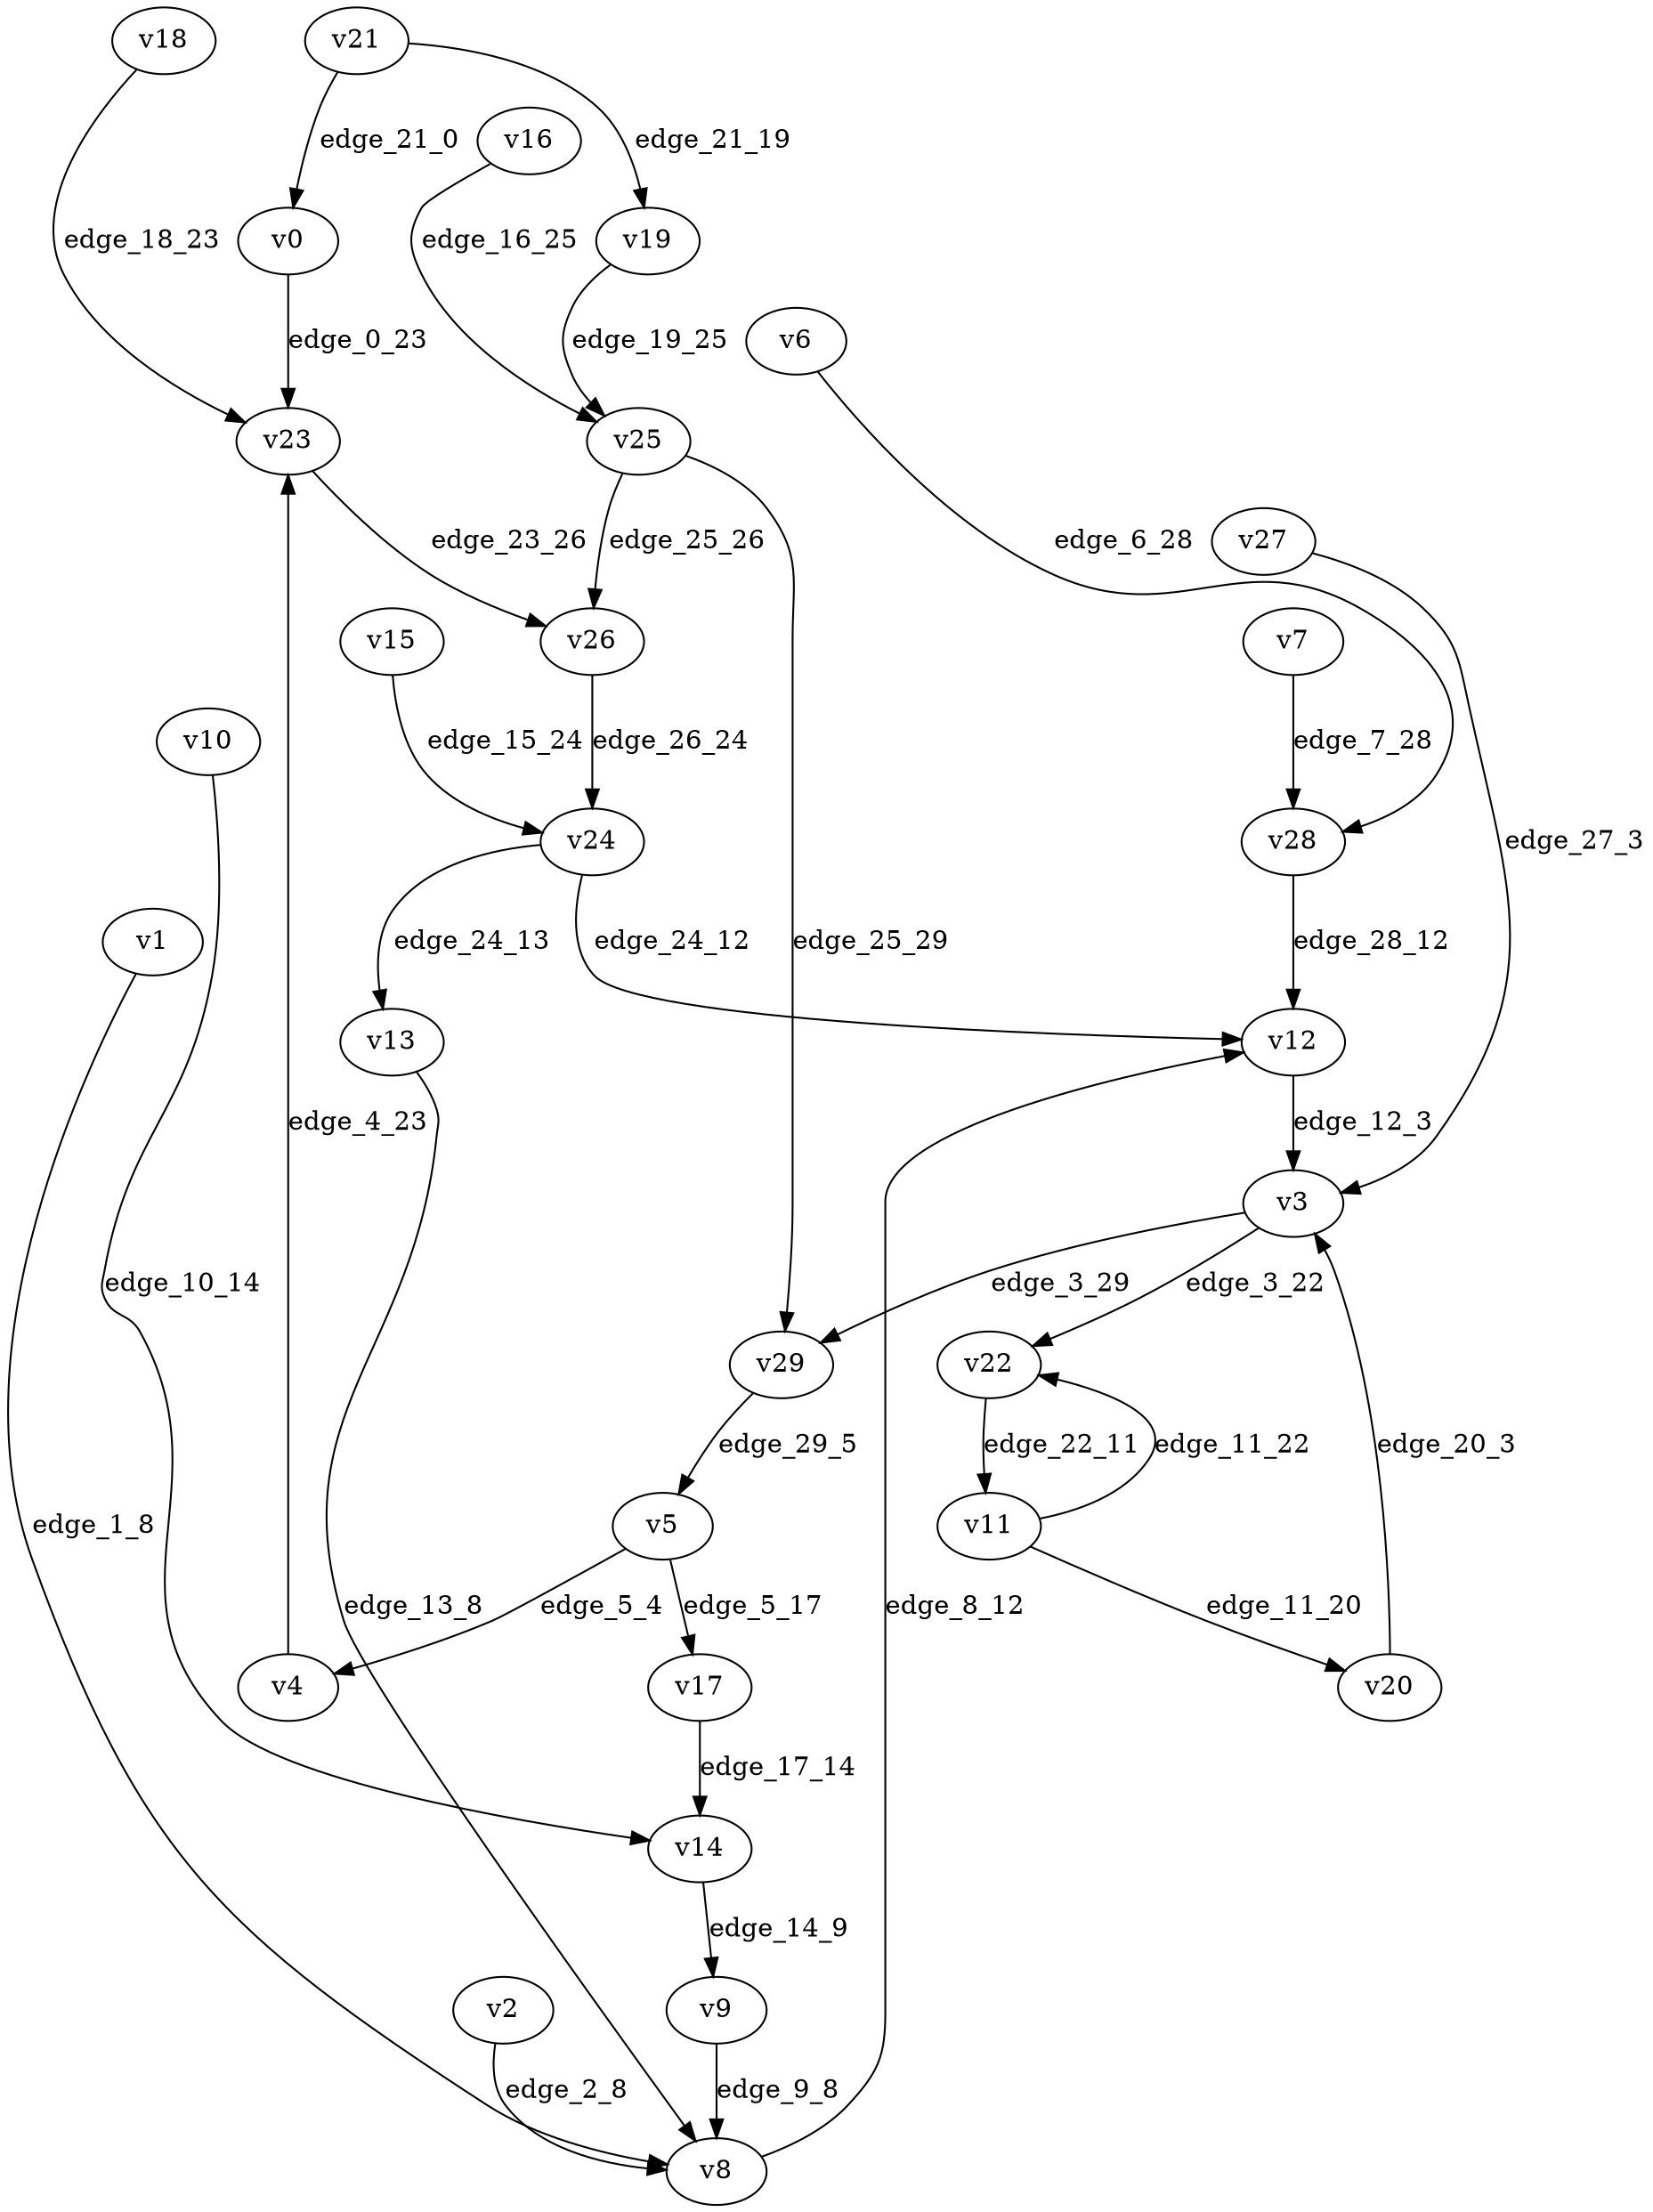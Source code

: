 digraph G {
    // Stochastic discounted game

    v0 [name="v0", player=1];
    v1 [name="v1", player=1];
    v2 [name="v2", player=0];
    v3 [name="v3", player=-1];
    v4 [name="v4", player=0];
    v5 [name="v5", player=-1];
    v6 [name="v6", player=0];
    v7 [name="v7", player=0];
    v8 [name="v8", player=-1];
    v9 [name="v9", player=1];
    v10 [name="v10", player=1];
    v11 [name="v11", player=-1];
    v12 [name="v12", player=1];
    v13 [name="v13", player=0];
    v14 [name="v14", player=-1];
    v15 [name="v15", player=0];
    v16 [name="v16", player=0];
    v17 [name="v17", player=0];
    v18 [name="v18", player=1];
    v19 [name="v19", player=0];
    v20 [name="v20", player=0];
    v21 [name="v21", player=-1];
    v22 [name="v22", player=1];
    v23 [name="v23", player=-1];
    v24 [name="v24", player=-1];
    v25 [name="v25", player=-1];
    v26 [name="v26", player=1];
    v27 [name="v27", player=1];
    v28 [name="v28", player=-1];
    v29 [name="v29", player=1];

    v0 -> v23 [label="edge_0_23", weight=7.878106, discount=0.611719];
    v1 -> v8 [label="edge_1_8", weight=-8.766159, discount=0.136439];
    v2 -> v8 [label="edge_2_8", weight=2.656648, discount=0.587278];
    v3 -> v22 [label="edge_3_22", probability=0.463247];
    v3 -> v29 [label="edge_3_29", probability=0.536753];
    v4 -> v23 [label="edge_4_23", weight=3.434866, discount=0.540660];
    v5 -> v17 [label="edge_5_17", probability=0.634965];
    v5 -> v4 [label="edge_5_4", probability=0.365035];
    v6 -> v28 [label="edge_6_28", weight=-3.980516, discount=0.243228];
    v7 -> v28 [label="edge_7_28", weight=2.216297, discount=0.693236];
    v8 -> v12 [label="edge_8_12", probability=1.000000];
    v9 -> v8 [label="edge_9_8", weight=5.758830, discount=0.249495];
    v10 -> v14 [label="edge_10_14", weight=-2.439587, discount=0.463217];
    v11 -> v20 [label="edge_11_20", probability=0.534294];
    v11 -> v22 [label="edge_11_22", probability=0.465706];
    v12 -> v3 [label="edge_12_3", weight=9.251186, discount=0.306964];
    v13 -> v8 [label="edge_13_8", weight=-9.179513, discount=0.368058];
    v14 -> v9 [label="edge_14_9", probability=1.000000];
    v15 -> v24 [label="edge_15_24", weight=6.075827, discount=0.590789];
    v16 -> v25 [label="edge_16_25", weight=-3.685615, discount=0.210060];
    v17 -> v14 [label="edge_17_14", weight=4.959585, discount=0.319458];
    v18 -> v23 [label="edge_18_23", weight=-6.257118, discount=0.766085];
    v19 -> v25 [label="edge_19_25", weight=-8.034186, discount=0.851794];
    v20 -> v3 [label="edge_20_3", weight=4.342400, discount=0.584680];
    v21 -> v19 [label="edge_21_19", probability=0.578105];
    v21 -> v0 [label="edge_21_0", probability=0.421895];
    v22 -> v11 [label="edge_22_11", weight=6.047050, discount=0.348987];
    v23 -> v26 [label="edge_23_26", probability=1.000000];
    v24 -> v12 [label="edge_24_12", probability=0.626614];
    v24 -> v13 [label="edge_24_13", probability=0.373386];
    v25 -> v29 [label="edge_25_29", probability=0.399516];
    v25 -> v26 [label="edge_25_26", probability=0.600484];
    v26 -> v24 [label="edge_26_24", weight=7.422219, discount=0.247287];
    v27 -> v3 [label="edge_27_3", weight=-5.575638, discount=0.655447];
    v28 -> v12 [label="edge_28_12", probability=1.000000];
    v29 -> v5 [label="edge_29_5", weight=-9.166524, discount=0.406918];
}